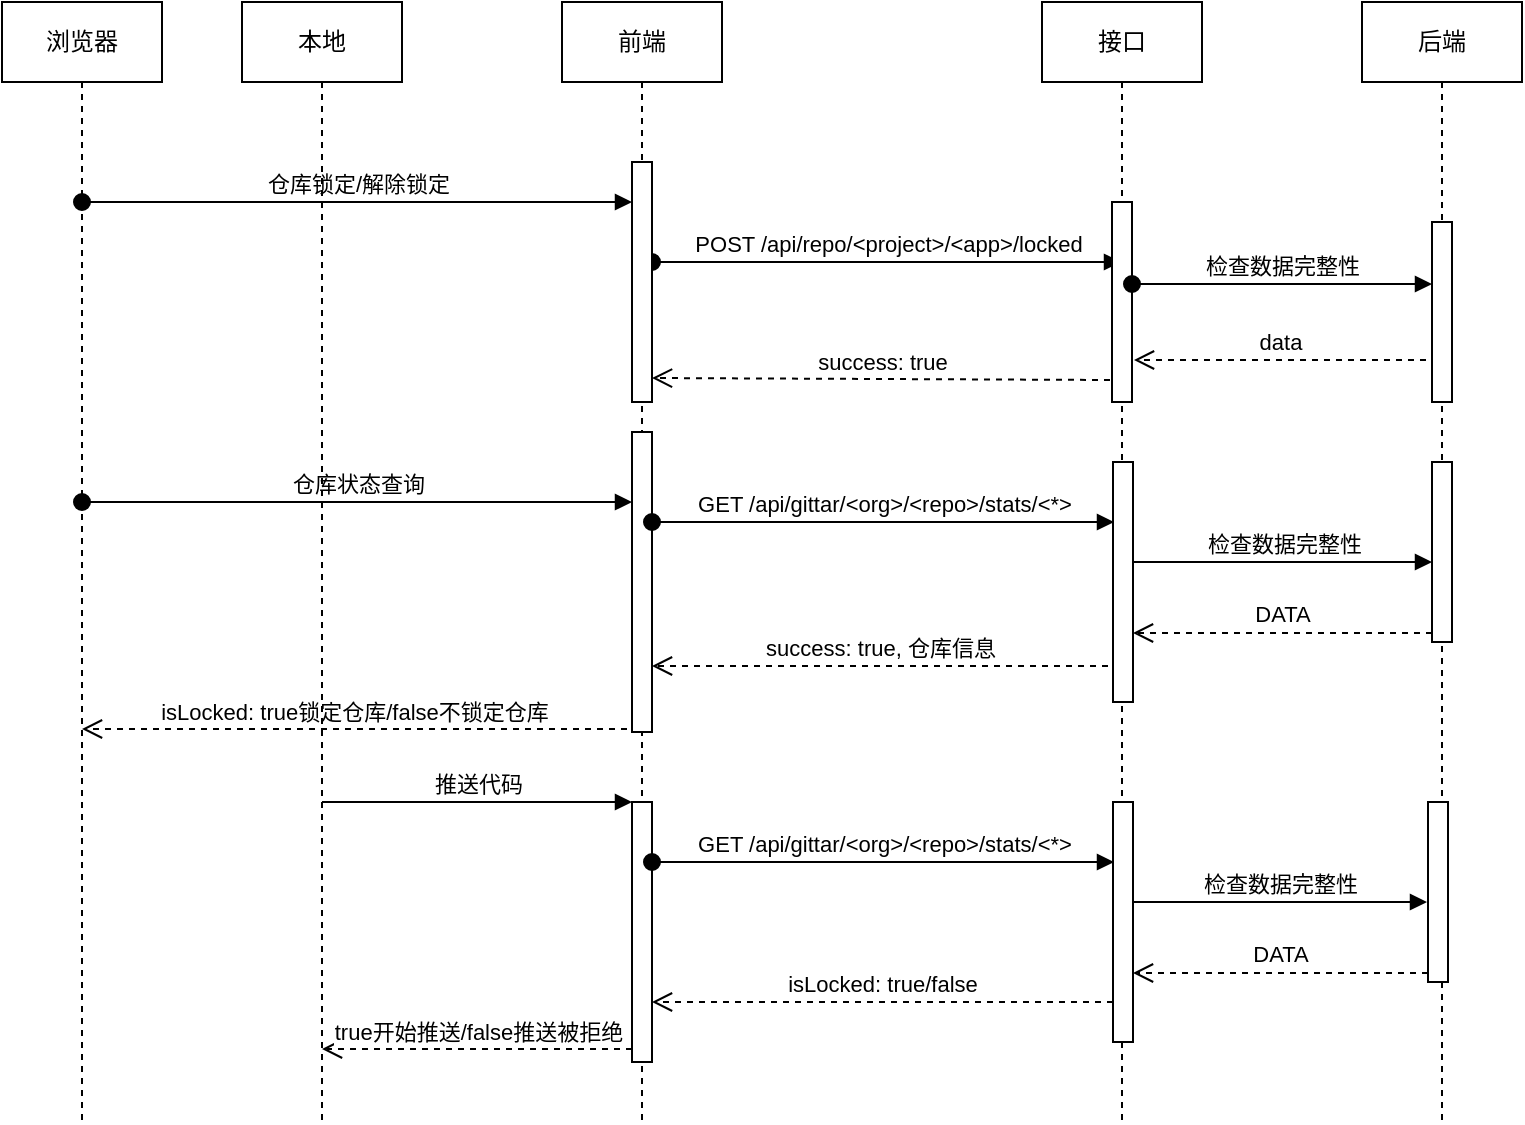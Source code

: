 <mxfile version="13.6.5">
    <diagram id="HsK9UgOuRCU1PCmNCYJU" name="第 1 页">
        <mxGraphModel dx="898" dy="680" grid="1" gridSize="10" guides="1" tooltips="1" connect="1" arrows="1" fold="1" page="1" pageScale="1" pageWidth="827" pageHeight="1169" math="0" shadow="0">
            <root>
                <mxCell id="0"/>
                <mxCell id="1" parent="0"/>
                <mxCell id="4" value="前端" style="shape=umlLifeline;perimeter=lifelinePerimeter;whiteSpace=wrap;html=1;container=1;collapsible=0;recursiveResize=0;outlineConnect=0;" vertex="1" parent="1">
                    <mxGeometry x="320" y="40" width="80" height="560" as="geometry"/>
                </mxCell>
                <mxCell id="85" value="" style="html=1;points=[];perimeter=orthogonalPerimeter;" vertex="1" parent="4">
                    <mxGeometry x="35" y="400" width="10" height="130" as="geometry"/>
                </mxCell>
                <mxCell id="66" value="" style="html=1;points=[];perimeter=orthogonalPerimeter;" vertex="1" parent="4">
                    <mxGeometry x="35" y="215" width="10" height="150" as="geometry"/>
                </mxCell>
                <mxCell id="5" value="后端" style="shape=umlLifeline;perimeter=lifelinePerimeter;whiteSpace=wrap;html=1;container=1;collapsible=0;recursiveResize=0;outlineConnect=0;" vertex="1" parent="1">
                    <mxGeometry x="720" y="40" width="80" height="560" as="geometry"/>
                </mxCell>
                <mxCell id="31" value="" style="html=1;points=[];perimeter=orthogonalPerimeter;" vertex="1" parent="5">
                    <mxGeometry x="35" y="110" width="10" height="90" as="geometry"/>
                </mxCell>
                <mxCell id="88" value="" style="html=1;points=[];perimeter=orthogonalPerimeter;" vertex="1" parent="5">
                    <mxGeometry x="33" y="400" width="10" height="90" as="geometry"/>
                </mxCell>
                <mxCell id="91" value="检查数据完整性" style="html=1;verticalAlign=bottom;endArrow=block;" edge="1" parent="5" source="89">
                    <mxGeometry relative="1" as="geometry">
                        <mxPoint x="-90" y="450" as="sourcePoint"/>
                        <mxPoint x="32.5" y="450" as="targetPoint"/>
                    </mxGeometry>
                </mxCell>
                <mxCell id="67" value="" style="html=1;points=[];perimeter=orthogonalPerimeter;" vertex="1" parent="5">
                    <mxGeometry x="35" y="230" width="10" height="90" as="geometry"/>
                </mxCell>
                <mxCell id="16" value="浏览器" style="shape=umlLifeline;perimeter=lifelinePerimeter;whiteSpace=wrap;html=1;container=1;collapsible=0;recursiveResize=0;outlineConnect=0;" vertex="1" parent="1">
                    <mxGeometry x="40" y="40" width="80" height="560" as="geometry"/>
                </mxCell>
                <mxCell id="18" value="仓库锁定/解除锁定" style="html=1;verticalAlign=bottom;startArrow=oval;endArrow=block;startSize=8;" edge="1" target="17" parent="1" source="16">
                    <mxGeometry relative="1" as="geometry">
                        <mxPoint x="210" y="140" as="sourcePoint"/>
                        <Array as="points">
                            <mxPoint x="330.5" y="140"/>
                        </Array>
                    </mxGeometry>
                </mxCell>
                <mxCell id="30" value="POST /api/repo/&amp;lt;project&amp;gt;/&amp;lt;app&amp;gt;/locked" style="html=1;verticalAlign=bottom;startArrow=oval;startFill=1;endArrow=block;startSize=8;" edge="1" parent="1" source="17" target="7">
                    <mxGeometry width="60" relative="1" as="geometry">
                        <mxPoint x="410" y="310" as="sourcePoint"/>
                        <mxPoint x="540" y="190" as="targetPoint"/>
                        <Array as="points">
                            <mxPoint x="510" y="170"/>
                        </Array>
                    </mxGeometry>
                </mxCell>
                <mxCell id="17" value="" style="html=1;points=[];perimeter=orthogonalPerimeter;" vertex="1" parent="1">
                    <mxGeometry x="355" y="120" width="10" height="120" as="geometry"/>
                </mxCell>
                <mxCell id="47" value="success: true" style="html=1;verticalAlign=bottom;endArrow=open;dashed=1;endSize=8;exitX=-0.1;exitY=0.89;exitDx=0;exitDy=0;exitPerimeter=0;" edge="1" parent="1" source="8">
                    <mxGeometry relative="1" as="geometry">
                        <mxPoint x="534" y="230" as="sourcePoint"/>
                        <mxPoint x="365" y="228" as="targetPoint"/>
                    </mxGeometry>
                </mxCell>
                <mxCell id="72" value="仓库状态查询" style="html=1;verticalAlign=bottom;startArrow=oval;endArrow=block;startSize=8;" edge="1" parent="1" target="66" source="16">
                    <mxGeometry relative="1" as="geometry">
                        <mxPoint x="230" y="290" as="sourcePoint"/>
                        <Array as="points">
                            <mxPoint x="270" y="290"/>
                        </Array>
                    </mxGeometry>
                </mxCell>
                <mxCell id="7" value="接口" style="shape=umlLifeline;perimeter=lifelinePerimeter;whiteSpace=wrap;html=1;container=1;collapsible=0;recursiveResize=0;outlineConnect=0;" vertex="1" parent="1">
                    <mxGeometry x="560" y="40" width="80" height="560" as="geometry"/>
                </mxCell>
                <mxCell id="8" value="" style="html=1;points=[];perimeter=orthogonalPerimeter;" vertex="1" parent="7">
                    <mxGeometry x="35" y="100" width="10" height="100" as="geometry"/>
                </mxCell>
                <mxCell id="68" value="" style="html=1;points=[];perimeter=orthogonalPerimeter;" vertex="1" parent="7">
                    <mxGeometry x="35.5" y="230" width="10" height="120" as="geometry"/>
                </mxCell>
                <mxCell id="89" value="" style="html=1;points=[];perimeter=orthogonalPerimeter;" vertex="1" parent="7">
                    <mxGeometry x="35.5" y="400" width="10" height="120" as="geometry"/>
                </mxCell>
                <mxCell id="32" value="检查数据完整性" style="html=1;verticalAlign=bottom;startArrow=oval;endArrow=block;startSize=8;exitX=1;exitY=0.41;exitDx=0;exitDy=0;exitPerimeter=0;" edge="1" target="31" parent="1" source="8">
                    <mxGeometry relative="1" as="geometry">
                        <mxPoint x="570" y="180" as="sourcePoint"/>
                    </mxGeometry>
                </mxCell>
                <mxCell id="46" value="data" style="html=1;verticalAlign=bottom;endArrow=open;dashed=1;endSize=8;exitX=-0.3;exitY=0.767;exitDx=0;exitDy=0;exitPerimeter=0;entryX=1.1;entryY=0.79;entryDx=0;entryDy=0;entryPerimeter=0;" edge="1" parent="1" source="31" target="8">
                    <mxGeometry relative="1" as="geometry">
                        <mxPoint x="620" y="270" as="sourcePoint"/>
                        <mxPoint x="600" y="230" as="targetPoint"/>
                    </mxGeometry>
                </mxCell>
                <mxCell id="74" value="isLocked: true锁定仓库/false不锁定仓库" style="html=1;verticalAlign=bottom;endArrow=open;dashed=1;endSize=8;exitX=-0.25;exitY=0.99;exitDx=0;exitDy=0;exitPerimeter=0;" edge="1" parent="1" source="66" target="16">
                    <mxGeometry relative="1" as="geometry">
                        <mxPoint x="280.5" y="370" as="sourcePoint"/>
                        <mxPoint x="250" y="409" as="targetPoint"/>
                    </mxGeometry>
                </mxCell>
                <mxCell id="73" value="success: true, 仓库信息" style="html=1;verticalAlign=bottom;endArrow=open;dashed=1;endSize=8;exitX=-0.25;exitY=0.85;exitDx=0;exitDy=0;exitPerimeter=0;" edge="1" parent="1" source="68" target="66">
                    <mxGeometry relative="1" as="geometry">
                        <mxPoint x="554.5" y="351" as="sourcePoint"/>
                        <mxPoint x="380" y="372" as="targetPoint"/>
                    </mxGeometry>
                </mxCell>
                <mxCell id="84" value="本地" style="shape=umlLifeline;perimeter=lifelinePerimeter;whiteSpace=wrap;html=1;container=1;collapsible=0;recursiveResize=0;outlineConnect=0;" vertex="1" parent="1">
                    <mxGeometry x="160" y="40" width="80" height="560" as="geometry"/>
                </mxCell>
                <mxCell id="86" value="推送代码" style="html=1;verticalAlign=bottom;endArrow=block;entryX=0;entryY=0;" edge="1" target="85" parent="1" source="84">
                    <mxGeometry relative="1" as="geometry">
                        <mxPoint x="285" y="440" as="sourcePoint"/>
                    </mxGeometry>
                </mxCell>
                <mxCell id="87" value="true开始推送/false推送被拒绝" style="html=1;verticalAlign=bottom;endArrow=open;dashed=1;endSize=8;exitX=0;exitY=0.95;" edge="1" source="85" parent="1" target="84">
                    <mxGeometry relative="1" as="geometry">
                        <mxPoint x="285" y="516" as="targetPoint"/>
                    </mxGeometry>
                </mxCell>
                <mxCell id="93" value="isLocked: true/false" style="html=1;verticalAlign=bottom;endArrow=open;dashed=1;endSize=8;" edge="1" parent="1" source="89">
                    <mxGeometry relative="1" as="geometry">
                        <mxPoint x="558.5" y="540" as="sourcePoint"/>
                        <mxPoint x="365" y="540" as="targetPoint"/>
                    </mxGeometry>
                </mxCell>
                <mxCell id="69" value="GET /api/gittar/&amp;lt;org&amp;gt;/&amp;lt;repo&amp;gt;/stats/&amp;lt;*&amp;gt;" style="html=1;verticalAlign=bottom;startArrow=oval;endArrow=block;startSize=8;entryX=0.05;entryY=0.25;entryDx=0;entryDy=0;entryPerimeter=0;" edge="1" parent="1" source="66" target="68">
                    <mxGeometry relative="1" as="geometry">
                        <mxPoint x="408" y="301" as="sourcePoint"/>
                    </mxGeometry>
                </mxCell>
                <mxCell id="90" value="GET /api/gittar/&amp;lt;org&amp;gt;/&amp;lt;repo&amp;gt;/stats/&amp;lt;*&amp;gt;" style="html=1;verticalAlign=bottom;startArrow=oval;endArrow=block;startSize=8;entryX=0.05;entryY=0.25;entryDx=0;entryDy=0;entryPerimeter=0;" edge="1" parent="1" target="89" source="85">
                    <mxGeometry relative="1" as="geometry">
                        <mxPoint x="405.5" y="471" as="sourcePoint"/>
                    </mxGeometry>
                </mxCell>
                <mxCell id="92" value="DATA" style="html=1;verticalAlign=bottom;endArrow=open;dashed=1;endSize=8;exitX=0;exitY=0.95;" edge="1" parent="1" source="88" target="89">
                    <mxGeometry relative="1" as="geometry">
                        <mxPoint x="620" y="526" as="targetPoint"/>
                    </mxGeometry>
                </mxCell>
                <mxCell id="71" value="DATA" style="html=1;verticalAlign=bottom;endArrow=open;dashed=1;endSize=8;exitX=0;exitY=0.95;" edge="1" parent="1" source="67" target="68">
                    <mxGeometry relative="1" as="geometry">
                        <mxPoint x="630" y="356" as="targetPoint"/>
                    </mxGeometry>
                </mxCell>
                <mxCell id="70" value="检查数据完整性" style="html=1;verticalAlign=bottom;endArrow=block;" edge="1" parent="1" source="68" target="67">
                    <mxGeometry relative="1" as="geometry">
                        <mxPoint x="630.5" y="280" as="sourcePoint"/>
                        <mxPoint x="730" y="320" as="targetPoint"/>
                        <Array as="points">
                            <mxPoint x="690" y="320"/>
                        </Array>
                    </mxGeometry>
                </mxCell>
            </root>
        </mxGraphModel>
    </diagram>
</mxfile>
